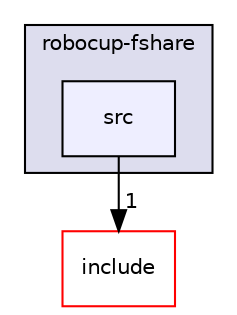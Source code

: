 digraph "/home/developer/robocup-firmware/robot/lib/robocup-fshare/src" {
  compound=true
  node [ fontsize="10", fontname="Helvetica"];
  edge [ labelfontsize="10", labelfontname="Helvetica"];
  subgraph clusterdir_45dab24a911ce1b6903127f8dc8ff408 {
    graph [ bgcolor="#ddddee", pencolor="black", label="robocup-fshare" fontname="Helvetica", fontsize="10", URL="dir_45dab24a911ce1b6903127f8dc8ff408.html"]
  dir_5d17844b3a5fd58b96b19ea8a2c92f84 [shape=box, label="src", style="filled", fillcolor="#eeeeff", pencolor="black", URL="dir_5d17844b3a5fd58b96b19ea8a2c92f84.html"];
  }
  dir_1caf14886cbe4f470cce078c528cf6bd [shape=box label="include" fillcolor="white" style="filled" color="red" URL="dir_1caf14886cbe4f470cce078c528cf6bd.html"];
  dir_5d17844b3a5fd58b96b19ea8a2c92f84->dir_1caf14886cbe4f470cce078c528cf6bd [headlabel="1", labeldistance=1.5 headhref="dir_000021_000019.html"];
}
